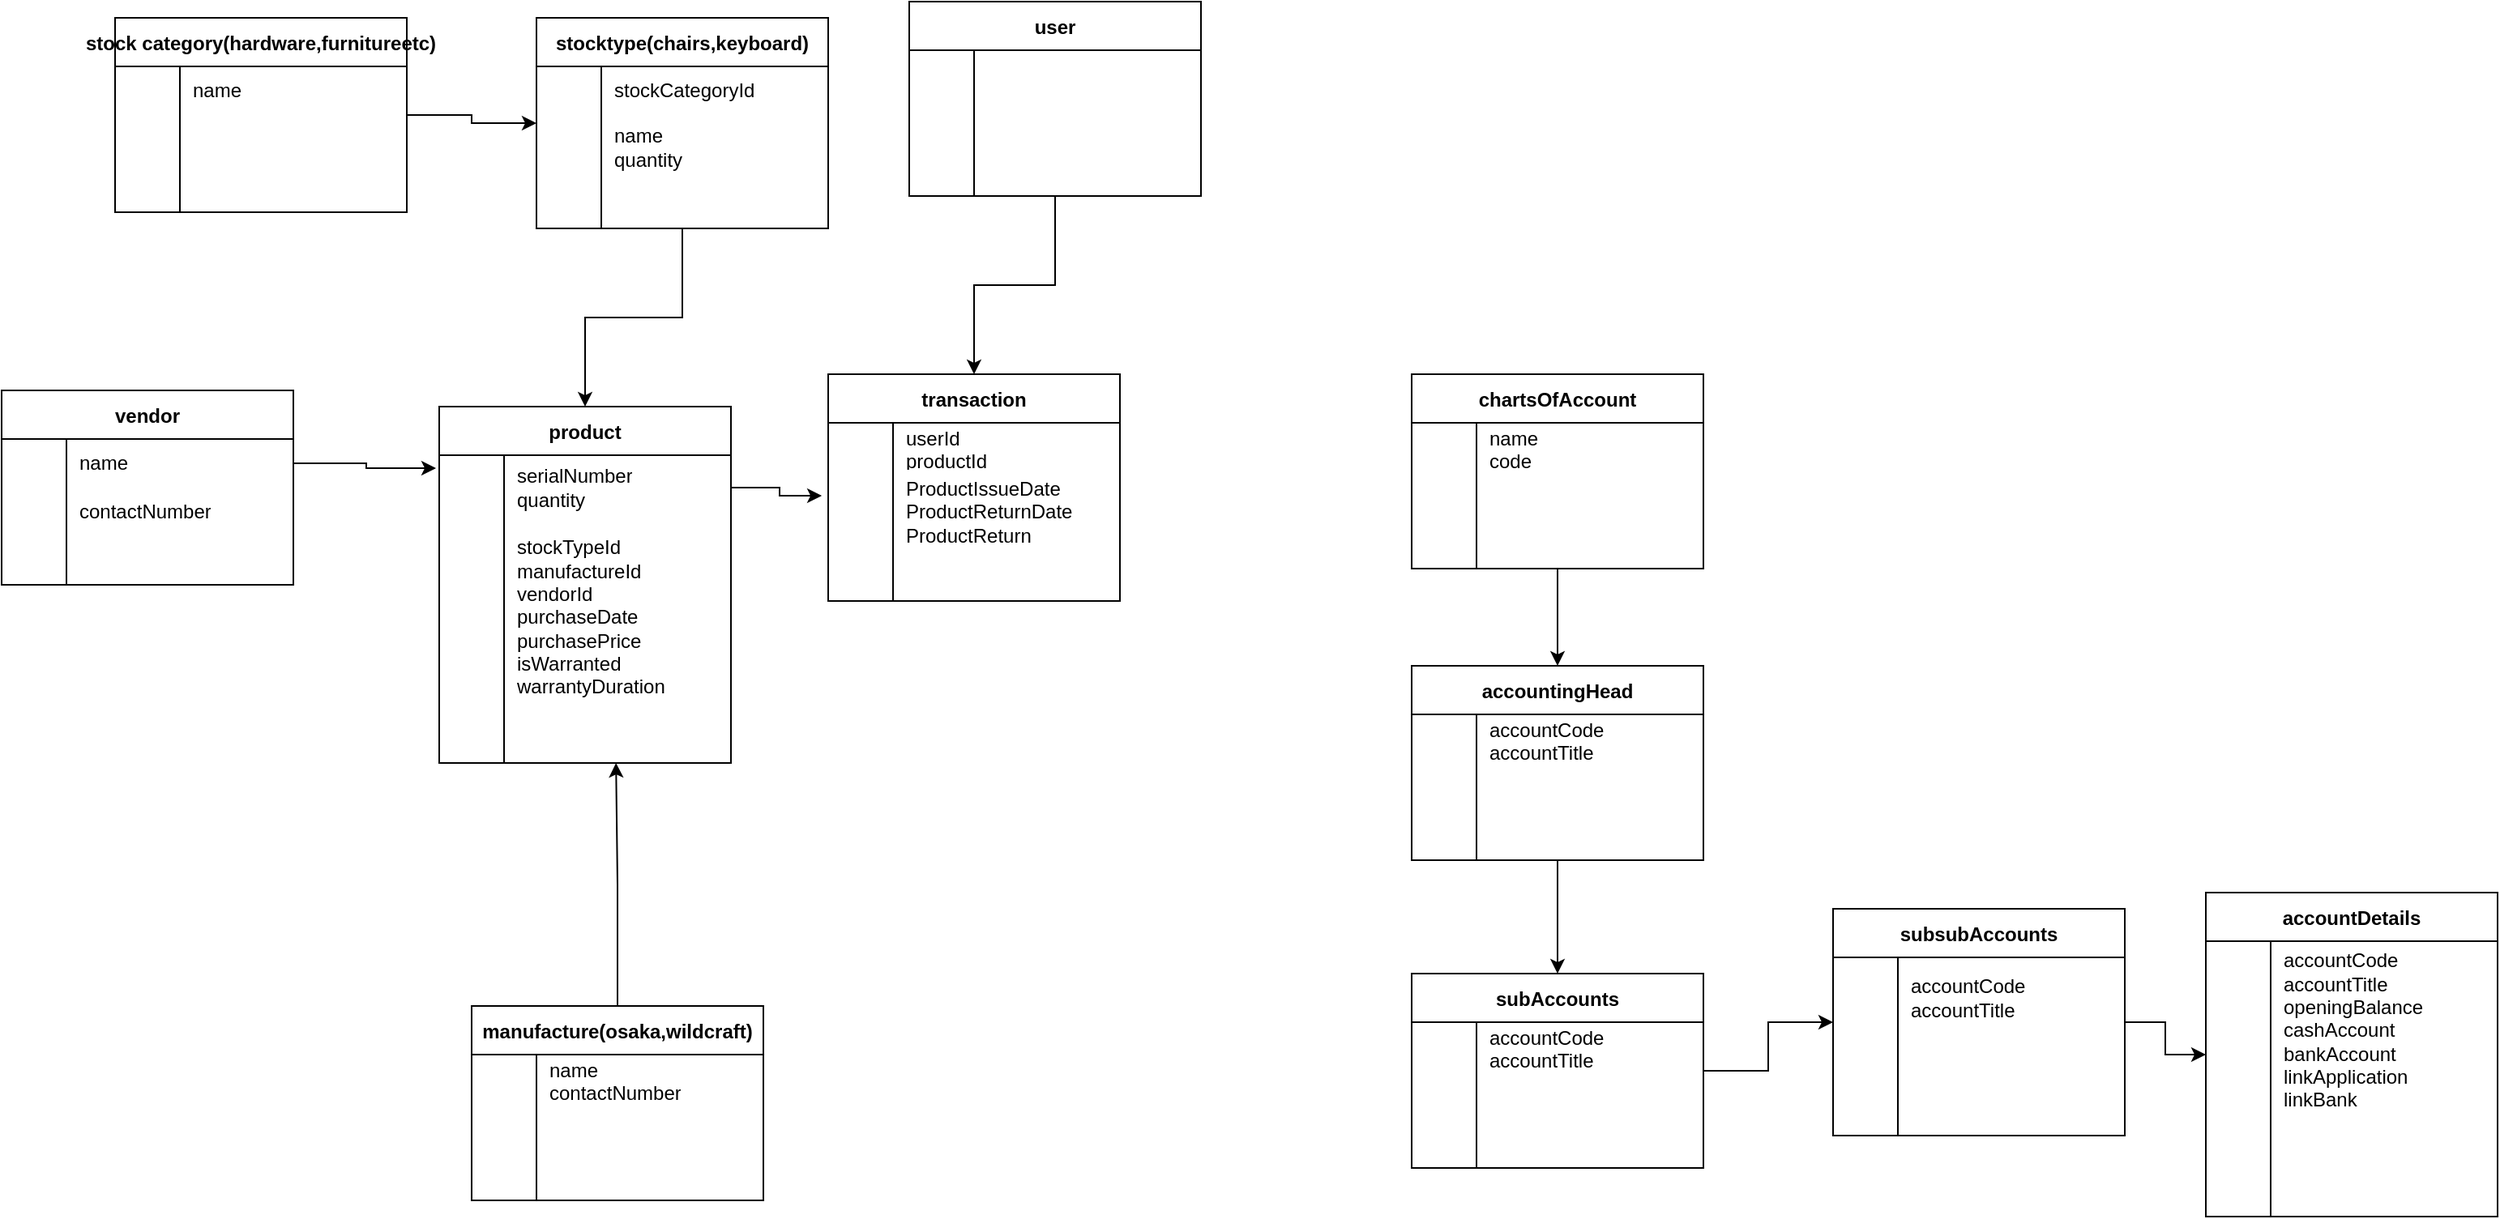 <mxfile version="20.5.1" type="github">
  <diagram id="R2lEEEUBdFMjLlhIrx00" name="Page-1">
    <mxGraphModel dx="1616" dy="1083" grid="1" gridSize="10" guides="1" tooltips="1" connect="1" arrows="1" fold="1" page="1" pageScale="1" pageWidth="850" pageHeight="1100" math="0" shadow="0" extFonts="Permanent Marker^https://fonts.googleapis.com/css?family=Permanent+Marker">
      <root>
        <mxCell id="0" />
        <mxCell id="1" parent="0" />
        <mxCell id="aRih_vK3OyAYS8As8qdR-22" value="" style="edgeStyle=orthogonalEdgeStyle;rounded=0;orthogonalLoop=1;jettySize=auto;html=1;" edge="1" parent="1" source="aRih_vK3OyAYS8As8qdR-2" target="aRih_vK3OyAYS8As8qdR-12">
          <mxGeometry relative="1" as="geometry" />
        </mxCell>
        <mxCell id="aRih_vK3OyAYS8As8qdR-2" value="stock category(hardware,furnitureetc)" style="shape=table;startSize=30;container=1;collapsible=0;childLayout=tableLayout;fixedRows=1;rowLines=0;fontStyle=1;" vertex="1" parent="1">
          <mxGeometry x="150" y="90" width="180" height="120" as="geometry" />
        </mxCell>
        <mxCell id="aRih_vK3OyAYS8As8qdR-3" value="" style="shape=tableRow;horizontal=0;startSize=0;swimlaneHead=0;swimlaneBody=0;top=0;left=0;bottom=0;right=0;collapsible=0;dropTarget=0;fillColor=none;points=[[0,0.5],[1,0.5]];portConstraint=eastwest;" vertex="1" parent="aRih_vK3OyAYS8As8qdR-2">
          <mxGeometry y="30" width="180" height="30" as="geometry" />
        </mxCell>
        <mxCell id="aRih_vK3OyAYS8As8qdR-4" value="" style="shape=partialRectangle;html=1;whiteSpace=wrap;connectable=0;fillColor=none;top=0;left=0;bottom=0;right=0;overflow=hidden;pointerEvents=1;" vertex="1" parent="aRih_vK3OyAYS8As8qdR-3">
          <mxGeometry width="40" height="30" as="geometry">
            <mxRectangle width="40" height="30" as="alternateBounds" />
          </mxGeometry>
        </mxCell>
        <mxCell id="aRih_vK3OyAYS8As8qdR-5" value="name" style="shape=partialRectangle;html=1;whiteSpace=wrap;connectable=0;fillColor=none;top=0;left=0;bottom=0;right=0;align=left;spacingLeft=6;overflow=hidden;" vertex="1" parent="aRih_vK3OyAYS8As8qdR-3">
          <mxGeometry x="40" width="140" height="30" as="geometry">
            <mxRectangle width="140" height="30" as="alternateBounds" />
          </mxGeometry>
        </mxCell>
        <mxCell id="aRih_vK3OyAYS8As8qdR-6" value="" style="shape=tableRow;horizontal=0;startSize=0;swimlaneHead=0;swimlaneBody=0;top=0;left=0;bottom=0;right=0;collapsible=0;dropTarget=0;fillColor=none;points=[[0,0.5],[1,0.5]];portConstraint=eastwest;" vertex="1" parent="aRih_vK3OyAYS8As8qdR-2">
          <mxGeometry y="60" width="180" height="30" as="geometry" />
        </mxCell>
        <mxCell id="aRih_vK3OyAYS8As8qdR-7" value="" style="shape=partialRectangle;html=1;whiteSpace=wrap;connectable=0;fillColor=none;top=0;left=0;bottom=0;right=0;overflow=hidden;" vertex="1" parent="aRih_vK3OyAYS8As8qdR-6">
          <mxGeometry width="40" height="30" as="geometry">
            <mxRectangle width="40" height="30" as="alternateBounds" />
          </mxGeometry>
        </mxCell>
        <mxCell id="aRih_vK3OyAYS8As8qdR-8" value="" style="shape=partialRectangle;html=1;whiteSpace=wrap;connectable=0;fillColor=none;top=0;left=0;bottom=0;right=0;align=left;spacingLeft=6;overflow=hidden;" vertex="1" parent="aRih_vK3OyAYS8As8qdR-6">
          <mxGeometry x="40" width="140" height="30" as="geometry">
            <mxRectangle width="140" height="30" as="alternateBounds" />
          </mxGeometry>
        </mxCell>
        <mxCell id="aRih_vK3OyAYS8As8qdR-9" value="" style="shape=tableRow;horizontal=0;startSize=0;swimlaneHead=0;swimlaneBody=0;top=0;left=0;bottom=0;right=0;collapsible=0;dropTarget=0;fillColor=none;points=[[0,0.5],[1,0.5]];portConstraint=eastwest;" vertex="1" parent="aRih_vK3OyAYS8As8qdR-2">
          <mxGeometry y="90" width="180" height="30" as="geometry" />
        </mxCell>
        <mxCell id="aRih_vK3OyAYS8As8qdR-10" value="" style="shape=partialRectangle;html=1;whiteSpace=wrap;connectable=0;fillColor=none;top=0;left=0;bottom=0;right=0;overflow=hidden;" vertex="1" parent="aRih_vK3OyAYS8As8qdR-9">
          <mxGeometry width="40" height="30" as="geometry">
            <mxRectangle width="40" height="30" as="alternateBounds" />
          </mxGeometry>
        </mxCell>
        <mxCell id="aRih_vK3OyAYS8As8qdR-11" value="" style="shape=partialRectangle;html=1;whiteSpace=wrap;connectable=0;fillColor=none;top=0;left=0;bottom=0;right=0;align=left;spacingLeft=6;overflow=hidden;" vertex="1" parent="aRih_vK3OyAYS8As8qdR-9">
          <mxGeometry x="40" width="140" height="30" as="geometry">
            <mxRectangle width="140" height="30" as="alternateBounds" />
          </mxGeometry>
        </mxCell>
        <mxCell id="aRih_vK3OyAYS8As8qdR-34" value="" style="edgeStyle=orthogonalEdgeStyle;rounded=0;orthogonalLoop=1;jettySize=auto;html=1;" edge="1" parent="1" source="aRih_vK3OyAYS8As8qdR-12" target="aRih_vK3OyAYS8As8qdR-24">
          <mxGeometry relative="1" as="geometry" />
        </mxCell>
        <mxCell id="aRih_vK3OyAYS8As8qdR-12" value="stocktype(chairs,keyboard)" style="shape=table;startSize=30;container=1;collapsible=0;childLayout=tableLayout;fixedRows=1;rowLines=0;fontStyle=1;" vertex="1" parent="1">
          <mxGeometry x="410" y="90" width="180" height="130" as="geometry" />
        </mxCell>
        <mxCell id="aRih_vK3OyAYS8As8qdR-13" value="" style="shape=tableRow;horizontal=0;startSize=0;swimlaneHead=0;swimlaneBody=0;top=0;left=0;bottom=0;right=0;collapsible=0;dropTarget=0;fillColor=none;points=[[0,0.5],[1,0.5]];portConstraint=eastwest;" vertex="1" parent="aRih_vK3OyAYS8As8qdR-12">
          <mxGeometry y="30" width="180" height="30" as="geometry" />
        </mxCell>
        <mxCell id="aRih_vK3OyAYS8As8qdR-14" value="" style="shape=partialRectangle;html=1;whiteSpace=wrap;connectable=0;fillColor=none;top=0;left=0;bottom=0;right=0;overflow=hidden;pointerEvents=1;" vertex="1" parent="aRih_vK3OyAYS8As8qdR-13">
          <mxGeometry width="40" height="30" as="geometry">
            <mxRectangle width="40" height="30" as="alternateBounds" />
          </mxGeometry>
        </mxCell>
        <mxCell id="aRih_vK3OyAYS8As8qdR-15" value="stockCategoryId" style="shape=partialRectangle;html=1;whiteSpace=wrap;connectable=0;fillColor=none;top=0;left=0;bottom=0;right=0;align=left;spacingLeft=6;overflow=hidden;" vertex="1" parent="aRih_vK3OyAYS8As8qdR-13">
          <mxGeometry x="40" width="140" height="30" as="geometry">
            <mxRectangle width="140" height="30" as="alternateBounds" />
          </mxGeometry>
        </mxCell>
        <mxCell id="aRih_vK3OyAYS8As8qdR-16" value="" style="shape=tableRow;horizontal=0;startSize=0;swimlaneHead=0;swimlaneBody=0;top=0;left=0;bottom=0;right=0;collapsible=0;dropTarget=0;fillColor=none;points=[[0,0.5],[1,0.5]];portConstraint=eastwest;" vertex="1" parent="aRih_vK3OyAYS8As8qdR-12">
          <mxGeometry y="60" width="180" height="40" as="geometry" />
        </mxCell>
        <mxCell id="aRih_vK3OyAYS8As8qdR-17" value="" style="shape=partialRectangle;html=1;whiteSpace=wrap;connectable=0;fillColor=none;top=0;left=0;bottom=0;right=0;overflow=hidden;" vertex="1" parent="aRih_vK3OyAYS8As8qdR-16">
          <mxGeometry width="40" height="40" as="geometry">
            <mxRectangle width="40" height="40" as="alternateBounds" />
          </mxGeometry>
        </mxCell>
        <mxCell id="aRih_vK3OyAYS8As8qdR-18" value="name&lt;br&gt;quantity" style="shape=partialRectangle;html=1;whiteSpace=wrap;connectable=0;fillColor=none;top=0;left=0;bottom=0;right=0;align=left;spacingLeft=6;overflow=hidden;" vertex="1" parent="aRih_vK3OyAYS8As8qdR-16">
          <mxGeometry x="40" width="140" height="40" as="geometry">
            <mxRectangle width="140" height="40" as="alternateBounds" />
          </mxGeometry>
        </mxCell>
        <mxCell id="aRih_vK3OyAYS8As8qdR-19" value="" style="shape=tableRow;horizontal=0;startSize=0;swimlaneHead=0;swimlaneBody=0;top=0;left=0;bottom=0;right=0;collapsible=0;dropTarget=0;fillColor=none;points=[[0,0.5],[1,0.5]];portConstraint=eastwest;" vertex="1" parent="aRih_vK3OyAYS8As8qdR-12">
          <mxGeometry y="100" width="180" height="30" as="geometry" />
        </mxCell>
        <mxCell id="aRih_vK3OyAYS8As8qdR-20" value="" style="shape=partialRectangle;html=1;whiteSpace=wrap;connectable=0;fillColor=none;top=0;left=0;bottom=0;right=0;overflow=hidden;" vertex="1" parent="aRih_vK3OyAYS8As8qdR-19">
          <mxGeometry width="40" height="30" as="geometry">
            <mxRectangle width="40" height="30" as="alternateBounds" />
          </mxGeometry>
        </mxCell>
        <mxCell id="aRih_vK3OyAYS8As8qdR-21" value="" style="shape=partialRectangle;html=1;whiteSpace=wrap;connectable=0;fillColor=none;top=0;left=0;bottom=0;right=0;align=left;spacingLeft=6;overflow=hidden;" vertex="1" parent="aRih_vK3OyAYS8As8qdR-19">
          <mxGeometry x="40" width="140" height="30" as="geometry">
            <mxRectangle width="140" height="30" as="alternateBounds" />
          </mxGeometry>
        </mxCell>
        <mxCell id="aRih_vK3OyAYS8As8qdR-24" value="product" style="shape=table;startSize=30;container=1;collapsible=0;childLayout=tableLayout;fixedRows=1;rowLines=0;fontStyle=1;" vertex="1" parent="1">
          <mxGeometry x="350" y="330" width="180" height="220" as="geometry" />
        </mxCell>
        <mxCell id="aRih_vK3OyAYS8As8qdR-25" value="" style="shape=tableRow;horizontal=0;startSize=0;swimlaneHead=0;swimlaneBody=0;top=0;left=0;bottom=0;right=0;collapsible=0;dropTarget=0;fillColor=none;points=[[0,0.5],[1,0.5]];portConstraint=eastwest;" vertex="1" parent="aRih_vK3OyAYS8As8qdR-24">
          <mxGeometry y="30" width="180" height="40" as="geometry" />
        </mxCell>
        <mxCell id="aRih_vK3OyAYS8As8qdR-26" value="" style="shape=partialRectangle;html=1;whiteSpace=wrap;connectable=0;fillColor=none;top=0;left=0;bottom=0;right=0;overflow=hidden;pointerEvents=1;" vertex="1" parent="aRih_vK3OyAYS8As8qdR-25">
          <mxGeometry width="40" height="40" as="geometry">
            <mxRectangle width="40" height="40" as="alternateBounds" />
          </mxGeometry>
        </mxCell>
        <mxCell id="aRih_vK3OyAYS8As8qdR-27" value="serialNumber&lt;br&gt;quantity" style="shape=partialRectangle;html=1;whiteSpace=wrap;connectable=0;fillColor=none;top=0;left=0;bottom=0;right=0;align=left;spacingLeft=6;overflow=hidden;" vertex="1" parent="aRih_vK3OyAYS8As8qdR-25">
          <mxGeometry x="40" width="140" height="40" as="geometry">
            <mxRectangle width="140" height="40" as="alternateBounds" />
          </mxGeometry>
        </mxCell>
        <mxCell id="aRih_vK3OyAYS8As8qdR-28" value="" style="shape=tableRow;horizontal=0;startSize=0;swimlaneHead=0;swimlaneBody=0;top=0;left=0;bottom=0;right=0;collapsible=0;dropTarget=0;fillColor=none;points=[[0,0.5],[1,0.5]];portConstraint=eastwest;" vertex="1" parent="aRih_vK3OyAYS8As8qdR-24">
          <mxGeometry y="70" width="180" height="120" as="geometry" />
        </mxCell>
        <mxCell id="aRih_vK3OyAYS8As8qdR-29" value="" style="shape=partialRectangle;html=1;whiteSpace=wrap;connectable=0;fillColor=none;top=0;left=0;bottom=0;right=0;overflow=hidden;" vertex="1" parent="aRih_vK3OyAYS8As8qdR-28">
          <mxGeometry width="40" height="120" as="geometry">
            <mxRectangle width="40" height="120" as="alternateBounds" />
          </mxGeometry>
        </mxCell>
        <mxCell id="aRih_vK3OyAYS8As8qdR-30" value="stockTypeId&lt;br&gt;manufactureId&lt;br&gt;vendorId&lt;br&gt;purchaseDate&lt;br&gt;purchasePrice&lt;br&gt;isWarranted&lt;br&gt;warrantyDuration" style="shape=partialRectangle;html=1;whiteSpace=wrap;connectable=0;fillColor=none;top=0;left=0;bottom=0;right=0;align=left;spacingLeft=6;overflow=hidden;" vertex="1" parent="aRih_vK3OyAYS8As8qdR-28">
          <mxGeometry x="40" width="140" height="120" as="geometry">
            <mxRectangle width="140" height="120" as="alternateBounds" />
          </mxGeometry>
        </mxCell>
        <mxCell id="aRih_vK3OyAYS8As8qdR-31" value="" style="shape=tableRow;horizontal=0;startSize=0;swimlaneHead=0;swimlaneBody=0;top=0;left=0;bottom=0;right=0;collapsible=0;dropTarget=0;fillColor=none;points=[[0,0.5],[1,0.5]];portConstraint=eastwest;" vertex="1" parent="aRih_vK3OyAYS8As8qdR-24">
          <mxGeometry y="190" width="180" height="30" as="geometry" />
        </mxCell>
        <mxCell id="aRih_vK3OyAYS8As8qdR-32" value="" style="shape=partialRectangle;html=1;whiteSpace=wrap;connectable=0;fillColor=none;top=0;left=0;bottom=0;right=0;overflow=hidden;" vertex="1" parent="aRih_vK3OyAYS8As8qdR-31">
          <mxGeometry width="40" height="30" as="geometry">
            <mxRectangle width="40" height="30" as="alternateBounds" />
          </mxGeometry>
        </mxCell>
        <mxCell id="aRih_vK3OyAYS8As8qdR-33" value="" style="shape=partialRectangle;html=1;whiteSpace=wrap;connectable=0;fillColor=none;top=0;left=0;bottom=0;right=0;align=left;spacingLeft=6;overflow=hidden;" vertex="1" parent="aRih_vK3OyAYS8As8qdR-31">
          <mxGeometry x="40" width="140" height="30" as="geometry">
            <mxRectangle width="140" height="30" as="alternateBounds" />
          </mxGeometry>
        </mxCell>
        <mxCell id="aRih_vK3OyAYS8As8qdR-35" value="vendor" style="shape=table;startSize=30;container=1;collapsible=0;childLayout=tableLayout;fixedRows=1;rowLines=0;fontStyle=1;" vertex="1" parent="1">
          <mxGeometry x="80" y="320" width="180" height="120" as="geometry" />
        </mxCell>
        <mxCell id="aRih_vK3OyAYS8As8qdR-36" value="" style="shape=tableRow;horizontal=0;startSize=0;swimlaneHead=0;swimlaneBody=0;top=0;left=0;bottom=0;right=0;collapsible=0;dropTarget=0;fillColor=none;points=[[0,0.5],[1,0.5]];portConstraint=eastwest;" vertex="1" parent="aRih_vK3OyAYS8As8qdR-35">
          <mxGeometry y="30" width="180" height="30" as="geometry" />
        </mxCell>
        <mxCell id="aRih_vK3OyAYS8As8qdR-37" value="" style="shape=partialRectangle;html=1;whiteSpace=wrap;connectable=0;fillColor=none;top=0;left=0;bottom=0;right=0;overflow=hidden;pointerEvents=1;" vertex="1" parent="aRih_vK3OyAYS8As8qdR-36">
          <mxGeometry width="40" height="30" as="geometry">
            <mxRectangle width="40" height="30" as="alternateBounds" />
          </mxGeometry>
        </mxCell>
        <mxCell id="aRih_vK3OyAYS8As8qdR-38" value="name" style="shape=partialRectangle;html=1;whiteSpace=wrap;connectable=0;fillColor=none;top=0;left=0;bottom=0;right=0;align=left;spacingLeft=6;overflow=hidden;" vertex="1" parent="aRih_vK3OyAYS8As8qdR-36">
          <mxGeometry x="40" width="140" height="30" as="geometry">
            <mxRectangle width="140" height="30" as="alternateBounds" />
          </mxGeometry>
        </mxCell>
        <mxCell id="aRih_vK3OyAYS8As8qdR-39" value="" style="shape=tableRow;horizontal=0;startSize=0;swimlaneHead=0;swimlaneBody=0;top=0;left=0;bottom=0;right=0;collapsible=0;dropTarget=0;fillColor=none;points=[[0,0.5],[1,0.5]];portConstraint=eastwest;" vertex="1" parent="aRih_vK3OyAYS8As8qdR-35">
          <mxGeometry y="60" width="180" height="30" as="geometry" />
        </mxCell>
        <mxCell id="aRih_vK3OyAYS8As8qdR-40" value="" style="shape=partialRectangle;html=1;whiteSpace=wrap;connectable=0;fillColor=none;top=0;left=0;bottom=0;right=0;overflow=hidden;" vertex="1" parent="aRih_vK3OyAYS8As8qdR-39">
          <mxGeometry width="40" height="30" as="geometry">
            <mxRectangle width="40" height="30" as="alternateBounds" />
          </mxGeometry>
        </mxCell>
        <mxCell id="aRih_vK3OyAYS8As8qdR-41" value="contactNumber" style="shape=partialRectangle;html=1;whiteSpace=wrap;connectable=0;fillColor=none;top=0;left=0;bottom=0;right=0;align=left;spacingLeft=6;overflow=hidden;" vertex="1" parent="aRih_vK3OyAYS8As8qdR-39">
          <mxGeometry x="40" width="140" height="30" as="geometry">
            <mxRectangle width="140" height="30" as="alternateBounds" />
          </mxGeometry>
        </mxCell>
        <mxCell id="aRih_vK3OyAYS8As8qdR-42" value="" style="shape=tableRow;horizontal=0;startSize=0;swimlaneHead=0;swimlaneBody=0;top=0;left=0;bottom=0;right=0;collapsible=0;dropTarget=0;fillColor=none;points=[[0,0.5],[1,0.5]];portConstraint=eastwest;" vertex="1" parent="aRih_vK3OyAYS8As8qdR-35">
          <mxGeometry y="90" width="180" height="30" as="geometry" />
        </mxCell>
        <mxCell id="aRih_vK3OyAYS8As8qdR-43" value="" style="shape=partialRectangle;html=1;whiteSpace=wrap;connectable=0;fillColor=none;top=0;left=0;bottom=0;right=0;overflow=hidden;" vertex="1" parent="aRih_vK3OyAYS8As8qdR-42">
          <mxGeometry width="40" height="30" as="geometry">
            <mxRectangle width="40" height="30" as="alternateBounds" />
          </mxGeometry>
        </mxCell>
        <mxCell id="aRih_vK3OyAYS8As8qdR-44" value="" style="shape=partialRectangle;html=1;whiteSpace=wrap;connectable=0;fillColor=none;top=0;left=0;bottom=0;right=0;align=left;spacingLeft=6;overflow=hidden;" vertex="1" parent="aRih_vK3OyAYS8As8qdR-42">
          <mxGeometry x="40" width="140" height="30" as="geometry">
            <mxRectangle width="140" height="30" as="alternateBounds" />
          </mxGeometry>
        </mxCell>
        <mxCell id="aRih_vK3OyAYS8As8qdR-111" style="edgeStyle=orthogonalEdgeStyle;rounded=0;orthogonalLoop=1;jettySize=auto;html=1;entryX=0.606;entryY=1;entryDx=0;entryDy=0;entryPerimeter=0;" edge="1" parent="1" source="aRih_vK3OyAYS8As8qdR-58" target="aRih_vK3OyAYS8As8qdR-31">
          <mxGeometry relative="1" as="geometry" />
        </mxCell>
        <mxCell id="aRih_vK3OyAYS8As8qdR-58" value="manufacture(osaka,wildcraft)" style="shape=table;startSize=30;container=1;collapsible=0;childLayout=tableLayout;fixedRows=1;rowLines=0;fontStyle=1;" vertex="1" parent="1">
          <mxGeometry x="370" y="700" width="180" height="120" as="geometry" />
        </mxCell>
        <mxCell id="aRih_vK3OyAYS8As8qdR-59" value="" style="shape=tableRow;horizontal=0;startSize=0;swimlaneHead=0;swimlaneBody=0;top=0;left=0;bottom=0;right=0;collapsible=0;dropTarget=0;fillColor=none;points=[[0,0.5],[1,0.5]];portConstraint=eastwest;" vertex="1" parent="aRih_vK3OyAYS8As8qdR-58">
          <mxGeometry y="30" width="180" height="30" as="geometry" />
        </mxCell>
        <mxCell id="aRih_vK3OyAYS8As8qdR-60" value="" style="shape=partialRectangle;html=1;whiteSpace=wrap;connectable=0;fillColor=none;top=0;left=0;bottom=0;right=0;overflow=hidden;pointerEvents=1;" vertex="1" parent="aRih_vK3OyAYS8As8qdR-59">
          <mxGeometry width="40" height="30" as="geometry">
            <mxRectangle width="40" height="30" as="alternateBounds" />
          </mxGeometry>
        </mxCell>
        <mxCell id="aRih_vK3OyAYS8As8qdR-61" value="name&lt;br&gt;contactNumber" style="shape=partialRectangle;html=1;whiteSpace=wrap;connectable=0;fillColor=none;top=0;left=0;bottom=0;right=0;align=left;spacingLeft=6;overflow=hidden;" vertex="1" parent="aRih_vK3OyAYS8As8qdR-59">
          <mxGeometry x="40" width="140" height="30" as="geometry">
            <mxRectangle width="140" height="30" as="alternateBounds" />
          </mxGeometry>
        </mxCell>
        <mxCell id="aRih_vK3OyAYS8As8qdR-62" value="" style="shape=tableRow;horizontal=0;startSize=0;swimlaneHead=0;swimlaneBody=0;top=0;left=0;bottom=0;right=0;collapsible=0;dropTarget=0;fillColor=none;points=[[0,0.5],[1,0.5]];portConstraint=eastwest;" vertex="1" parent="aRih_vK3OyAYS8As8qdR-58">
          <mxGeometry y="60" width="180" height="30" as="geometry" />
        </mxCell>
        <mxCell id="aRih_vK3OyAYS8As8qdR-63" value="" style="shape=partialRectangle;html=1;whiteSpace=wrap;connectable=0;fillColor=none;top=0;left=0;bottom=0;right=0;overflow=hidden;" vertex="1" parent="aRih_vK3OyAYS8As8qdR-62">
          <mxGeometry width="40" height="30" as="geometry">
            <mxRectangle width="40" height="30" as="alternateBounds" />
          </mxGeometry>
        </mxCell>
        <mxCell id="aRih_vK3OyAYS8As8qdR-64" value="" style="shape=partialRectangle;html=1;whiteSpace=wrap;connectable=0;fillColor=none;top=0;left=0;bottom=0;right=0;align=left;spacingLeft=6;overflow=hidden;" vertex="1" parent="aRih_vK3OyAYS8As8qdR-62">
          <mxGeometry x="40" width="140" height="30" as="geometry">
            <mxRectangle width="140" height="30" as="alternateBounds" />
          </mxGeometry>
        </mxCell>
        <mxCell id="aRih_vK3OyAYS8As8qdR-65" value="" style="shape=tableRow;horizontal=0;startSize=0;swimlaneHead=0;swimlaneBody=0;top=0;left=0;bottom=0;right=0;collapsible=0;dropTarget=0;fillColor=none;points=[[0,0.5],[1,0.5]];portConstraint=eastwest;" vertex="1" parent="aRih_vK3OyAYS8As8qdR-58">
          <mxGeometry y="90" width="180" height="30" as="geometry" />
        </mxCell>
        <mxCell id="aRih_vK3OyAYS8As8qdR-66" value="" style="shape=partialRectangle;html=1;whiteSpace=wrap;connectable=0;fillColor=none;top=0;left=0;bottom=0;right=0;overflow=hidden;" vertex="1" parent="aRih_vK3OyAYS8As8qdR-65">
          <mxGeometry width="40" height="30" as="geometry">
            <mxRectangle width="40" height="30" as="alternateBounds" />
          </mxGeometry>
        </mxCell>
        <mxCell id="aRih_vK3OyAYS8As8qdR-67" value="" style="shape=partialRectangle;html=1;whiteSpace=wrap;connectable=0;fillColor=none;top=0;left=0;bottom=0;right=0;align=left;spacingLeft=6;overflow=hidden;" vertex="1" parent="aRih_vK3OyAYS8As8qdR-65">
          <mxGeometry x="40" width="140" height="30" as="geometry">
            <mxRectangle width="140" height="30" as="alternateBounds" />
          </mxGeometry>
        </mxCell>
        <mxCell id="aRih_vK3OyAYS8As8qdR-80" value="transaction" style="shape=table;startSize=30;container=1;collapsible=0;childLayout=tableLayout;fixedRows=1;rowLines=0;fontStyle=1;" vertex="1" parent="1">
          <mxGeometry x="590" y="310" width="180" height="140" as="geometry" />
        </mxCell>
        <mxCell id="aRih_vK3OyAYS8As8qdR-81" value="" style="shape=tableRow;horizontal=0;startSize=0;swimlaneHead=0;swimlaneBody=0;top=0;left=0;bottom=0;right=0;collapsible=0;dropTarget=0;fillColor=none;points=[[0,0.5],[1,0.5]];portConstraint=eastwest;" vertex="1" parent="aRih_vK3OyAYS8As8qdR-80">
          <mxGeometry y="30" width="180" height="30" as="geometry" />
        </mxCell>
        <mxCell id="aRih_vK3OyAYS8As8qdR-82" value="" style="shape=partialRectangle;html=1;whiteSpace=wrap;connectable=0;fillColor=none;top=0;left=0;bottom=0;right=0;overflow=hidden;pointerEvents=1;" vertex="1" parent="aRih_vK3OyAYS8As8qdR-81">
          <mxGeometry width="40" height="30" as="geometry">
            <mxRectangle width="40" height="30" as="alternateBounds" />
          </mxGeometry>
        </mxCell>
        <mxCell id="aRih_vK3OyAYS8As8qdR-83" value="userId&lt;br&gt;productId" style="shape=partialRectangle;html=1;whiteSpace=wrap;connectable=0;fillColor=none;top=0;left=0;bottom=0;right=0;align=left;spacingLeft=6;overflow=hidden;" vertex="1" parent="aRih_vK3OyAYS8As8qdR-81">
          <mxGeometry x="40" width="140" height="30" as="geometry">
            <mxRectangle width="140" height="30" as="alternateBounds" />
          </mxGeometry>
        </mxCell>
        <mxCell id="aRih_vK3OyAYS8As8qdR-84" value="" style="shape=tableRow;horizontal=0;startSize=0;swimlaneHead=0;swimlaneBody=0;top=0;left=0;bottom=0;right=0;collapsible=0;dropTarget=0;fillColor=none;points=[[0,0.5],[1,0.5]];portConstraint=eastwest;" vertex="1" parent="aRih_vK3OyAYS8As8qdR-80">
          <mxGeometry y="60" width="180" height="50" as="geometry" />
        </mxCell>
        <mxCell id="aRih_vK3OyAYS8As8qdR-85" value="" style="shape=partialRectangle;html=1;whiteSpace=wrap;connectable=0;fillColor=none;top=0;left=0;bottom=0;right=0;overflow=hidden;" vertex="1" parent="aRih_vK3OyAYS8As8qdR-84">
          <mxGeometry width="40" height="50" as="geometry">
            <mxRectangle width="40" height="50" as="alternateBounds" />
          </mxGeometry>
        </mxCell>
        <mxCell id="aRih_vK3OyAYS8As8qdR-86" value="ProductIssueDate&lt;br&gt;ProductReturnDate&lt;br&gt;ProductReturn" style="shape=partialRectangle;html=1;whiteSpace=wrap;connectable=0;fillColor=none;top=0;left=0;bottom=0;right=0;align=left;spacingLeft=6;overflow=hidden;" vertex="1" parent="aRih_vK3OyAYS8As8qdR-84">
          <mxGeometry x="40" width="140" height="50" as="geometry">
            <mxRectangle width="140" height="50" as="alternateBounds" />
          </mxGeometry>
        </mxCell>
        <mxCell id="aRih_vK3OyAYS8As8qdR-87" value="" style="shape=tableRow;horizontal=0;startSize=0;swimlaneHead=0;swimlaneBody=0;top=0;left=0;bottom=0;right=0;collapsible=0;dropTarget=0;fillColor=none;points=[[0,0.5],[1,0.5]];portConstraint=eastwest;" vertex="1" parent="aRih_vK3OyAYS8As8qdR-80">
          <mxGeometry y="110" width="180" height="30" as="geometry" />
        </mxCell>
        <mxCell id="aRih_vK3OyAYS8As8qdR-88" value="" style="shape=partialRectangle;html=1;whiteSpace=wrap;connectable=0;fillColor=none;top=0;left=0;bottom=0;right=0;overflow=hidden;" vertex="1" parent="aRih_vK3OyAYS8As8qdR-87">
          <mxGeometry width="40" height="30" as="geometry">
            <mxRectangle width="40" height="30" as="alternateBounds" />
          </mxGeometry>
        </mxCell>
        <mxCell id="aRih_vK3OyAYS8As8qdR-89" value="" style="shape=partialRectangle;html=1;whiteSpace=wrap;connectable=0;fillColor=none;top=0;left=0;bottom=0;right=0;align=left;spacingLeft=6;overflow=hidden;" vertex="1" parent="aRih_vK3OyAYS8As8qdR-87">
          <mxGeometry x="40" width="140" height="30" as="geometry">
            <mxRectangle width="140" height="30" as="alternateBounds" />
          </mxGeometry>
        </mxCell>
        <mxCell id="aRih_vK3OyAYS8As8qdR-92" style="edgeStyle=orthogonalEdgeStyle;rounded=0;orthogonalLoop=1;jettySize=auto;html=1;entryX=-0.011;entryY=0.2;entryDx=0;entryDy=0;entryPerimeter=0;" edge="1" parent="1" source="aRih_vK3OyAYS8As8qdR-36" target="aRih_vK3OyAYS8As8qdR-25">
          <mxGeometry relative="1" as="geometry" />
        </mxCell>
        <mxCell id="aRih_vK3OyAYS8As8qdR-98" style="edgeStyle=orthogonalEdgeStyle;rounded=0;orthogonalLoop=1;jettySize=auto;html=1;entryX=-0.022;entryY=0.3;entryDx=0;entryDy=0;entryPerimeter=0;" edge="1" parent="1" source="aRih_vK3OyAYS8As8qdR-25" target="aRih_vK3OyAYS8As8qdR-84">
          <mxGeometry relative="1" as="geometry" />
        </mxCell>
        <mxCell id="aRih_vK3OyAYS8As8qdR-110" style="edgeStyle=orthogonalEdgeStyle;rounded=0;orthogonalLoop=1;jettySize=auto;html=1;entryX=0.5;entryY=0;entryDx=0;entryDy=0;" edge="1" parent="1" source="aRih_vK3OyAYS8As8qdR-99" target="aRih_vK3OyAYS8As8qdR-80">
          <mxGeometry relative="1" as="geometry" />
        </mxCell>
        <mxCell id="aRih_vK3OyAYS8As8qdR-99" value="user" style="shape=table;startSize=30;container=1;collapsible=0;childLayout=tableLayout;fixedRows=1;rowLines=0;fontStyle=1;" vertex="1" parent="1">
          <mxGeometry x="640" y="80" width="180" height="120" as="geometry" />
        </mxCell>
        <mxCell id="aRih_vK3OyAYS8As8qdR-100" value="" style="shape=tableRow;horizontal=0;startSize=0;swimlaneHead=0;swimlaneBody=0;top=0;left=0;bottom=0;right=0;collapsible=0;dropTarget=0;fillColor=none;points=[[0,0.5],[1,0.5]];portConstraint=eastwest;" vertex="1" parent="aRih_vK3OyAYS8As8qdR-99">
          <mxGeometry y="30" width="180" height="30" as="geometry" />
        </mxCell>
        <mxCell id="aRih_vK3OyAYS8As8qdR-101" value="" style="shape=partialRectangle;html=1;whiteSpace=wrap;connectable=0;fillColor=none;top=0;left=0;bottom=0;right=0;overflow=hidden;pointerEvents=1;" vertex="1" parent="aRih_vK3OyAYS8As8qdR-100">
          <mxGeometry width="40" height="30" as="geometry">
            <mxRectangle width="40" height="30" as="alternateBounds" />
          </mxGeometry>
        </mxCell>
        <mxCell id="aRih_vK3OyAYS8As8qdR-102" value="" style="shape=partialRectangle;html=1;whiteSpace=wrap;connectable=0;fillColor=none;top=0;left=0;bottom=0;right=0;align=left;spacingLeft=6;overflow=hidden;" vertex="1" parent="aRih_vK3OyAYS8As8qdR-100">
          <mxGeometry x="40" width="140" height="30" as="geometry">
            <mxRectangle width="140" height="30" as="alternateBounds" />
          </mxGeometry>
        </mxCell>
        <mxCell id="aRih_vK3OyAYS8As8qdR-103" value="" style="shape=tableRow;horizontal=0;startSize=0;swimlaneHead=0;swimlaneBody=0;top=0;left=0;bottom=0;right=0;collapsible=0;dropTarget=0;fillColor=none;points=[[0,0.5],[1,0.5]];portConstraint=eastwest;" vertex="1" parent="aRih_vK3OyAYS8As8qdR-99">
          <mxGeometry y="60" width="180" height="30" as="geometry" />
        </mxCell>
        <mxCell id="aRih_vK3OyAYS8As8qdR-104" value="" style="shape=partialRectangle;html=1;whiteSpace=wrap;connectable=0;fillColor=none;top=0;left=0;bottom=0;right=0;overflow=hidden;" vertex="1" parent="aRih_vK3OyAYS8As8qdR-103">
          <mxGeometry width="40" height="30" as="geometry">
            <mxRectangle width="40" height="30" as="alternateBounds" />
          </mxGeometry>
        </mxCell>
        <mxCell id="aRih_vK3OyAYS8As8qdR-105" value="" style="shape=partialRectangle;html=1;whiteSpace=wrap;connectable=0;fillColor=none;top=0;left=0;bottom=0;right=0;align=left;spacingLeft=6;overflow=hidden;" vertex="1" parent="aRih_vK3OyAYS8As8qdR-103">
          <mxGeometry x="40" width="140" height="30" as="geometry">
            <mxRectangle width="140" height="30" as="alternateBounds" />
          </mxGeometry>
        </mxCell>
        <mxCell id="aRih_vK3OyAYS8As8qdR-106" value="" style="shape=tableRow;horizontal=0;startSize=0;swimlaneHead=0;swimlaneBody=0;top=0;left=0;bottom=0;right=0;collapsible=0;dropTarget=0;fillColor=none;points=[[0,0.5],[1,0.5]];portConstraint=eastwest;" vertex="1" parent="aRih_vK3OyAYS8As8qdR-99">
          <mxGeometry y="90" width="180" height="30" as="geometry" />
        </mxCell>
        <mxCell id="aRih_vK3OyAYS8As8qdR-107" value="" style="shape=partialRectangle;html=1;whiteSpace=wrap;connectable=0;fillColor=none;top=0;left=0;bottom=0;right=0;overflow=hidden;" vertex="1" parent="aRih_vK3OyAYS8As8qdR-106">
          <mxGeometry width="40" height="30" as="geometry">
            <mxRectangle width="40" height="30" as="alternateBounds" />
          </mxGeometry>
        </mxCell>
        <mxCell id="aRih_vK3OyAYS8As8qdR-108" value="" style="shape=partialRectangle;html=1;whiteSpace=wrap;connectable=0;fillColor=none;top=0;left=0;bottom=0;right=0;align=left;spacingLeft=6;overflow=hidden;" vertex="1" parent="aRih_vK3OyAYS8As8qdR-106">
          <mxGeometry x="40" width="140" height="30" as="geometry">
            <mxRectangle width="140" height="30" as="alternateBounds" />
          </mxGeometry>
        </mxCell>
        <mxCell id="aRih_vK3OyAYS8As8qdR-145" value="" style="edgeStyle=orthogonalEdgeStyle;rounded=0;orthogonalLoop=1;jettySize=auto;html=1;" edge="1" parent="1" source="aRih_vK3OyAYS8As8qdR-124" target="aRih_vK3OyAYS8As8qdR-135">
          <mxGeometry relative="1" as="geometry" />
        </mxCell>
        <mxCell id="aRih_vK3OyAYS8As8qdR-124" value="chartsOfAccount" style="shape=table;startSize=30;container=1;collapsible=0;childLayout=tableLayout;fixedRows=1;rowLines=0;fontStyle=1;" vertex="1" parent="1">
          <mxGeometry x="950" y="310" width="180" height="120" as="geometry" />
        </mxCell>
        <mxCell id="aRih_vK3OyAYS8As8qdR-125" value="" style="shape=tableRow;horizontal=0;startSize=0;swimlaneHead=0;swimlaneBody=0;top=0;left=0;bottom=0;right=0;collapsible=0;dropTarget=0;fillColor=none;points=[[0,0.5],[1,0.5]];portConstraint=eastwest;" vertex="1" parent="aRih_vK3OyAYS8As8qdR-124">
          <mxGeometry y="30" width="180" height="30" as="geometry" />
        </mxCell>
        <mxCell id="aRih_vK3OyAYS8As8qdR-126" value="" style="shape=partialRectangle;html=1;whiteSpace=wrap;connectable=0;fillColor=none;top=0;left=0;bottom=0;right=0;overflow=hidden;pointerEvents=1;" vertex="1" parent="aRih_vK3OyAYS8As8qdR-125">
          <mxGeometry width="40" height="30" as="geometry">
            <mxRectangle width="40" height="30" as="alternateBounds" />
          </mxGeometry>
        </mxCell>
        <mxCell id="aRih_vK3OyAYS8As8qdR-127" value="name&lt;br&gt;code" style="shape=partialRectangle;html=1;whiteSpace=wrap;connectable=0;fillColor=none;top=0;left=0;bottom=0;right=0;align=left;spacingLeft=6;overflow=hidden;" vertex="1" parent="aRih_vK3OyAYS8As8qdR-125">
          <mxGeometry x="40" width="140" height="30" as="geometry">
            <mxRectangle width="140" height="30" as="alternateBounds" />
          </mxGeometry>
        </mxCell>
        <mxCell id="aRih_vK3OyAYS8As8qdR-128" value="" style="shape=tableRow;horizontal=0;startSize=0;swimlaneHead=0;swimlaneBody=0;top=0;left=0;bottom=0;right=0;collapsible=0;dropTarget=0;fillColor=none;points=[[0,0.5],[1,0.5]];portConstraint=eastwest;" vertex="1" parent="aRih_vK3OyAYS8As8qdR-124">
          <mxGeometry y="60" width="180" height="30" as="geometry" />
        </mxCell>
        <mxCell id="aRih_vK3OyAYS8As8qdR-129" value="" style="shape=partialRectangle;html=1;whiteSpace=wrap;connectable=0;fillColor=none;top=0;left=0;bottom=0;right=0;overflow=hidden;" vertex="1" parent="aRih_vK3OyAYS8As8qdR-128">
          <mxGeometry width="40" height="30" as="geometry">
            <mxRectangle width="40" height="30" as="alternateBounds" />
          </mxGeometry>
        </mxCell>
        <mxCell id="aRih_vK3OyAYS8As8qdR-130" value="" style="shape=partialRectangle;html=1;whiteSpace=wrap;connectable=0;fillColor=none;top=0;left=0;bottom=0;right=0;align=left;spacingLeft=6;overflow=hidden;" vertex="1" parent="aRih_vK3OyAYS8As8qdR-128">
          <mxGeometry x="40" width="140" height="30" as="geometry">
            <mxRectangle width="140" height="30" as="alternateBounds" />
          </mxGeometry>
        </mxCell>
        <mxCell id="aRih_vK3OyAYS8As8qdR-131" value="" style="shape=tableRow;horizontal=0;startSize=0;swimlaneHead=0;swimlaneBody=0;top=0;left=0;bottom=0;right=0;collapsible=0;dropTarget=0;fillColor=none;points=[[0,0.5],[1,0.5]];portConstraint=eastwest;" vertex="1" parent="aRih_vK3OyAYS8As8qdR-124">
          <mxGeometry y="90" width="180" height="30" as="geometry" />
        </mxCell>
        <mxCell id="aRih_vK3OyAYS8As8qdR-132" value="" style="shape=partialRectangle;html=1;whiteSpace=wrap;connectable=0;fillColor=none;top=0;left=0;bottom=0;right=0;overflow=hidden;" vertex="1" parent="aRih_vK3OyAYS8As8qdR-131">
          <mxGeometry width="40" height="30" as="geometry">
            <mxRectangle width="40" height="30" as="alternateBounds" />
          </mxGeometry>
        </mxCell>
        <mxCell id="aRih_vK3OyAYS8As8qdR-133" value="" style="shape=partialRectangle;html=1;whiteSpace=wrap;connectable=0;fillColor=none;top=0;left=0;bottom=0;right=0;align=left;spacingLeft=6;overflow=hidden;" vertex="1" parent="aRih_vK3OyAYS8As8qdR-131">
          <mxGeometry x="40" width="140" height="30" as="geometry">
            <mxRectangle width="140" height="30" as="alternateBounds" />
          </mxGeometry>
        </mxCell>
        <mxCell id="aRih_vK3OyAYS8As8qdR-156" value="" style="edgeStyle=orthogonalEdgeStyle;rounded=0;orthogonalLoop=1;jettySize=auto;html=1;" edge="1" parent="1" source="aRih_vK3OyAYS8As8qdR-135" target="aRih_vK3OyAYS8As8qdR-146">
          <mxGeometry relative="1" as="geometry" />
        </mxCell>
        <mxCell id="aRih_vK3OyAYS8As8qdR-135" value="accountingHead" style="shape=table;startSize=30;container=1;collapsible=0;childLayout=tableLayout;fixedRows=1;rowLines=0;fontStyle=1;" vertex="1" parent="1">
          <mxGeometry x="950" y="490" width="180" height="120" as="geometry" />
        </mxCell>
        <mxCell id="aRih_vK3OyAYS8As8qdR-136" value="" style="shape=tableRow;horizontal=0;startSize=0;swimlaneHead=0;swimlaneBody=0;top=0;left=0;bottom=0;right=0;collapsible=0;dropTarget=0;fillColor=none;points=[[0,0.5],[1,0.5]];portConstraint=eastwest;" vertex="1" parent="aRih_vK3OyAYS8As8qdR-135">
          <mxGeometry y="30" width="180" height="30" as="geometry" />
        </mxCell>
        <mxCell id="aRih_vK3OyAYS8As8qdR-137" value="" style="shape=partialRectangle;html=1;whiteSpace=wrap;connectable=0;fillColor=none;top=0;left=0;bottom=0;right=0;overflow=hidden;pointerEvents=1;" vertex="1" parent="aRih_vK3OyAYS8As8qdR-136">
          <mxGeometry width="40" height="30" as="geometry">
            <mxRectangle width="40" height="30" as="alternateBounds" />
          </mxGeometry>
        </mxCell>
        <mxCell id="aRih_vK3OyAYS8As8qdR-138" value="accountCode&lt;br&gt;accountTitle" style="shape=partialRectangle;html=1;whiteSpace=wrap;connectable=0;fillColor=none;top=0;left=0;bottom=0;right=0;align=left;spacingLeft=6;overflow=hidden;" vertex="1" parent="aRih_vK3OyAYS8As8qdR-136">
          <mxGeometry x="40" width="140" height="30" as="geometry">
            <mxRectangle width="140" height="30" as="alternateBounds" />
          </mxGeometry>
        </mxCell>
        <mxCell id="aRih_vK3OyAYS8As8qdR-139" value="" style="shape=tableRow;horizontal=0;startSize=0;swimlaneHead=0;swimlaneBody=0;top=0;left=0;bottom=0;right=0;collapsible=0;dropTarget=0;fillColor=none;points=[[0,0.5],[1,0.5]];portConstraint=eastwest;" vertex="1" parent="aRih_vK3OyAYS8As8qdR-135">
          <mxGeometry y="60" width="180" height="30" as="geometry" />
        </mxCell>
        <mxCell id="aRih_vK3OyAYS8As8qdR-140" value="" style="shape=partialRectangle;html=1;whiteSpace=wrap;connectable=0;fillColor=none;top=0;left=0;bottom=0;right=0;overflow=hidden;" vertex="1" parent="aRih_vK3OyAYS8As8qdR-139">
          <mxGeometry width="40" height="30" as="geometry">
            <mxRectangle width="40" height="30" as="alternateBounds" />
          </mxGeometry>
        </mxCell>
        <mxCell id="aRih_vK3OyAYS8As8qdR-141" value="" style="shape=partialRectangle;html=1;whiteSpace=wrap;connectable=0;fillColor=none;top=0;left=0;bottom=0;right=0;align=left;spacingLeft=6;overflow=hidden;" vertex="1" parent="aRih_vK3OyAYS8As8qdR-139">
          <mxGeometry x="40" width="140" height="30" as="geometry">
            <mxRectangle width="140" height="30" as="alternateBounds" />
          </mxGeometry>
        </mxCell>
        <mxCell id="aRih_vK3OyAYS8As8qdR-142" value="" style="shape=tableRow;horizontal=0;startSize=0;swimlaneHead=0;swimlaneBody=0;top=0;left=0;bottom=0;right=0;collapsible=0;dropTarget=0;fillColor=none;points=[[0,0.5],[1,0.5]];portConstraint=eastwest;" vertex="1" parent="aRih_vK3OyAYS8As8qdR-135">
          <mxGeometry y="90" width="180" height="30" as="geometry" />
        </mxCell>
        <mxCell id="aRih_vK3OyAYS8As8qdR-143" value="" style="shape=partialRectangle;html=1;whiteSpace=wrap;connectable=0;fillColor=none;top=0;left=0;bottom=0;right=0;overflow=hidden;" vertex="1" parent="aRih_vK3OyAYS8As8qdR-142">
          <mxGeometry width="40" height="30" as="geometry">
            <mxRectangle width="40" height="30" as="alternateBounds" />
          </mxGeometry>
        </mxCell>
        <mxCell id="aRih_vK3OyAYS8As8qdR-144" value="" style="shape=partialRectangle;html=1;whiteSpace=wrap;connectable=0;fillColor=none;top=0;left=0;bottom=0;right=0;align=left;spacingLeft=6;overflow=hidden;" vertex="1" parent="aRih_vK3OyAYS8As8qdR-142">
          <mxGeometry x="40" width="140" height="30" as="geometry">
            <mxRectangle width="140" height="30" as="alternateBounds" />
          </mxGeometry>
        </mxCell>
        <mxCell id="aRih_vK3OyAYS8As8qdR-167" value="" style="edgeStyle=orthogonalEdgeStyle;rounded=0;orthogonalLoop=1;jettySize=auto;html=1;" edge="1" parent="1" source="aRih_vK3OyAYS8As8qdR-146" target="aRih_vK3OyAYS8As8qdR-157">
          <mxGeometry relative="1" as="geometry" />
        </mxCell>
        <mxCell id="aRih_vK3OyAYS8As8qdR-146" value="subAccounts" style="shape=table;startSize=30;container=1;collapsible=0;childLayout=tableLayout;fixedRows=1;rowLines=0;fontStyle=1;" vertex="1" parent="1">
          <mxGeometry x="950" y="680" width="180" height="120" as="geometry" />
        </mxCell>
        <mxCell id="aRih_vK3OyAYS8As8qdR-147" value="" style="shape=tableRow;horizontal=0;startSize=0;swimlaneHead=0;swimlaneBody=0;top=0;left=0;bottom=0;right=0;collapsible=0;dropTarget=0;fillColor=none;points=[[0,0.5],[1,0.5]];portConstraint=eastwest;" vertex="1" parent="aRih_vK3OyAYS8As8qdR-146">
          <mxGeometry y="30" width="180" height="30" as="geometry" />
        </mxCell>
        <mxCell id="aRih_vK3OyAYS8As8qdR-148" value="" style="shape=partialRectangle;html=1;whiteSpace=wrap;connectable=0;fillColor=none;top=0;left=0;bottom=0;right=0;overflow=hidden;pointerEvents=1;" vertex="1" parent="aRih_vK3OyAYS8As8qdR-147">
          <mxGeometry width="40" height="30" as="geometry">
            <mxRectangle width="40" height="30" as="alternateBounds" />
          </mxGeometry>
        </mxCell>
        <mxCell id="aRih_vK3OyAYS8As8qdR-149" value="accountCode&lt;br&gt;accountTitle" style="shape=partialRectangle;html=1;whiteSpace=wrap;connectable=0;fillColor=none;top=0;left=0;bottom=0;right=0;align=left;spacingLeft=6;overflow=hidden;" vertex="1" parent="aRih_vK3OyAYS8As8qdR-147">
          <mxGeometry x="40" width="140" height="30" as="geometry">
            <mxRectangle width="140" height="30" as="alternateBounds" />
          </mxGeometry>
        </mxCell>
        <mxCell id="aRih_vK3OyAYS8As8qdR-150" value="" style="shape=tableRow;horizontal=0;startSize=0;swimlaneHead=0;swimlaneBody=0;top=0;left=0;bottom=0;right=0;collapsible=0;dropTarget=0;fillColor=none;points=[[0,0.5],[1,0.5]];portConstraint=eastwest;" vertex="1" parent="aRih_vK3OyAYS8As8qdR-146">
          <mxGeometry y="60" width="180" height="30" as="geometry" />
        </mxCell>
        <mxCell id="aRih_vK3OyAYS8As8qdR-151" value="" style="shape=partialRectangle;html=1;whiteSpace=wrap;connectable=0;fillColor=none;top=0;left=0;bottom=0;right=0;overflow=hidden;" vertex="1" parent="aRih_vK3OyAYS8As8qdR-150">
          <mxGeometry width="40" height="30" as="geometry">
            <mxRectangle width="40" height="30" as="alternateBounds" />
          </mxGeometry>
        </mxCell>
        <mxCell id="aRih_vK3OyAYS8As8qdR-152" value="" style="shape=partialRectangle;html=1;whiteSpace=wrap;connectable=0;fillColor=none;top=0;left=0;bottom=0;right=0;align=left;spacingLeft=6;overflow=hidden;" vertex="1" parent="aRih_vK3OyAYS8As8qdR-150">
          <mxGeometry x="40" width="140" height="30" as="geometry">
            <mxRectangle width="140" height="30" as="alternateBounds" />
          </mxGeometry>
        </mxCell>
        <mxCell id="aRih_vK3OyAYS8As8qdR-153" value="" style="shape=tableRow;horizontal=0;startSize=0;swimlaneHead=0;swimlaneBody=0;top=0;left=0;bottom=0;right=0;collapsible=0;dropTarget=0;fillColor=none;points=[[0,0.5],[1,0.5]];portConstraint=eastwest;" vertex="1" parent="aRih_vK3OyAYS8As8qdR-146">
          <mxGeometry y="90" width="180" height="30" as="geometry" />
        </mxCell>
        <mxCell id="aRih_vK3OyAYS8As8qdR-154" value="" style="shape=partialRectangle;html=1;whiteSpace=wrap;connectable=0;fillColor=none;top=0;left=0;bottom=0;right=0;overflow=hidden;" vertex="1" parent="aRih_vK3OyAYS8As8qdR-153">
          <mxGeometry width="40" height="30" as="geometry">
            <mxRectangle width="40" height="30" as="alternateBounds" />
          </mxGeometry>
        </mxCell>
        <mxCell id="aRih_vK3OyAYS8As8qdR-155" value="" style="shape=partialRectangle;html=1;whiteSpace=wrap;connectable=0;fillColor=none;top=0;left=0;bottom=0;right=0;align=left;spacingLeft=6;overflow=hidden;" vertex="1" parent="aRih_vK3OyAYS8As8qdR-153">
          <mxGeometry x="40" width="140" height="30" as="geometry">
            <mxRectangle width="140" height="30" as="alternateBounds" />
          </mxGeometry>
        </mxCell>
        <mxCell id="aRih_vK3OyAYS8As8qdR-178" value="" style="edgeStyle=orthogonalEdgeStyle;rounded=0;orthogonalLoop=1;jettySize=auto;html=1;" edge="1" parent="1" source="aRih_vK3OyAYS8As8qdR-157" target="aRih_vK3OyAYS8As8qdR-168">
          <mxGeometry relative="1" as="geometry" />
        </mxCell>
        <mxCell id="aRih_vK3OyAYS8As8qdR-157" value="subsubAccounts" style="shape=table;startSize=30;container=1;collapsible=0;childLayout=tableLayout;fixedRows=1;rowLines=0;fontStyle=1;" vertex="1" parent="1">
          <mxGeometry x="1210" y="640" width="180" height="140" as="geometry" />
        </mxCell>
        <mxCell id="aRih_vK3OyAYS8As8qdR-158" value="" style="shape=tableRow;horizontal=0;startSize=0;swimlaneHead=0;swimlaneBody=0;top=0;left=0;bottom=0;right=0;collapsible=0;dropTarget=0;fillColor=none;points=[[0,0.5],[1,0.5]];portConstraint=eastwest;" vertex="1" parent="aRih_vK3OyAYS8As8qdR-157">
          <mxGeometry y="30" width="180" height="50" as="geometry" />
        </mxCell>
        <mxCell id="aRih_vK3OyAYS8As8qdR-159" value="" style="shape=partialRectangle;html=1;whiteSpace=wrap;connectable=0;fillColor=none;top=0;left=0;bottom=0;right=0;overflow=hidden;pointerEvents=1;" vertex="1" parent="aRih_vK3OyAYS8As8qdR-158">
          <mxGeometry width="40" height="50" as="geometry">
            <mxRectangle width="40" height="50" as="alternateBounds" />
          </mxGeometry>
        </mxCell>
        <mxCell id="aRih_vK3OyAYS8As8qdR-160" value="accountCode&lt;br&gt;accountTitle&lt;br&gt;" style="shape=partialRectangle;html=1;whiteSpace=wrap;connectable=0;fillColor=none;top=0;left=0;bottom=0;right=0;align=left;spacingLeft=6;overflow=hidden;" vertex="1" parent="aRih_vK3OyAYS8As8qdR-158">
          <mxGeometry x="40" width="140" height="50" as="geometry">
            <mxRectangle width="140" height="50" as="alternateBounds" />
          </mxGeometry>
        </mxCell>
        <mxCell id="aRih_vK3OyAYS8As8qdR-161" value="" style="shape=tableRow;horizontal=0;startSize=0;swimlaneHead=0;swimlaneBody=0;top=0;left=0;bottom=0;right=0;collapsible=0;dropTarget=0;fillColor=none;points=[[0,0.5],[1,0.5]];portConstraint=eastwest;" vertex="1" parent="aRih_vK3OyAYS8As8qdR-157">
          <mxGeometry y="80" width="180" height="30" as="geometry" />
        </mxCell>
        <mxCell id="aRih_vK3OyAYS8As8qdR-162" value="" style="shape=partialRectangle;html=1;whiteSpace=wrap;connectable=0;fillColor=none;top=0;left=0;bottom=0;right=0;overflow=hidden;" vertex="1" parent="aRih_vK3OyAYS8As8qdR-161">
          <mxGeometry width="40" height="30" as="geometry">
            <mxRectangle width="40" height="30" as="alternateBounds" />
          </mxGeometry>
        </mxCell>
        <mxCell id="aRih_vK3OyAYS8As8qdR-163" value="" style="shape=partialRectangle;html=1;whiteSpace=wrap;connectable=0;fillColor=none;top=0;left=0;bottom=0;right=0;align=left;spacingLeft=6;overflow=hidden;" vertex="1" parent="aRih_vK3OyAYS8As8qdR-161">
          <mxGeometry x="40" width="140" height="30" as="geometry">
            <mxRectangle width="140" height="30" as="alternateBounds" />
          </mxGeometry>
        </mxCell>
        <mxCell id="aRih_vK3OyAYS8As8qdR-164" value="" style="shape=tableRow;horizontal=0;startSize=0;swimlaneHead=0;swimlaneBody=0;top=0;left=0;bottom=0;right=0;collapsible=0;dropTarget=0;fillColor=none;points=[[0,0.5],[1,0.5]];portConstraint=eastwest;" vertex="1" parent="aRih_vK3OyAYS8As8qdR-157">
          <mxGeometry y="110" width="180" height="30" as="geometry" />
        </mxCell>
        <mxCell id="aRih_vK3OyAYS8As8qdR-165" value="" style="shape=partialRectangle;html=1;whiteSpace=wrap;connectable=0;fillColor=none;top=0;left=0;bottom=0;right=0;overflow=hidden;" vertex="1" parent="aRih_vK3OyAYS8As8qdR-164">
          <mxGeometry width="40" height="30" as="geometry">
            <mxRectangle width="40" height="30" as="alternateBounds" />
          </mxGeometry>
        </mxCell>
        <mxCell id="aRih_vK3OyAYS8As8qdR-166" value="" style="shape=partialRectangle;html=1;whiteSpace=wrap;connectable=0;fillColor=none;top=0;left=0;bottom=0;right=0;align=left;spacingLeft=6;overflow=hidden;" vertex="1" parent="aRih_vK3OyAYS8As8qdR-164">
          <mxGeometry x="40" width="140" height="30" as="geometry">
            <mxRectangle width="140" height="30" as="alternateBounds" />
          </mxGeometry>
        </mxCell>
        <mxCell id="aRih_vK3OyAYS8As8qdR-168" value="accountDetails" style="shape=table;startSize=30;container=1;collapsible=0;childLayout=tableLayout;fixedRows=1;rowLines=0;fontStyle=1;" vertex="1" parent="1">
          <mxGeometry x="1440" y="630" width="180" height="200" as="geometry" />
        </mxCell>
        <mxCell id="aRih_vK3OyAYS8As8qdR-169" value="" style="shape=tableRow;horizontal=0;startSize=0;swimlaneHead=0;swimlaneBody=0;top=0;left=0;bottom=0;right=0;collapsible=0;dropTarget=0;fillColor=none;points=[[0,0.5],[1,0.5]];portConstraint=eastwest;" vertex="1" parent="aRih_vK3OyAYS8As8qdR-168">
          <mxGeometry y="30" width="180" height="110" as="geometry" />
        </mxCell>
        <mxCell id="aRih_vK3OyAYS8As8qdR-170" value="" style="shape=partialRectangle;html=1;whiteSpace=wrap;connectable=0;fillColor=none;top=0;left=0;bottom=0;right=0;overflow=hidden;pointerEvents=1;" vertex="1" parent="aRih_vK3OyAYS8As8qdR-169">
          <mxGeometry width="40" height="110" as="geometry">
            <mxRectangle width="40" height="110" as="alternateBounds" />
          </mxGeometry>
        </mxCell>
        <mxCell id="aRih_vK3OyAYS8As8qdR-171" value="accountCode&lt;br&gt;accountTitle&lt;br&gt;openingBalance&lt;br&gt;cashAccount&lt;br&gt;bankAccount&lt;br&gt;linkApplication&lt;br&gt;linkBank" style="shape=partialRectangle;html=1;whiteSpace=wrap;connectable=0;fillColor=none;top=0;left=0;bottom=0;right=0;align=left;spacingLeft=6;overflow=hidden;" vertex="1" parent="aRih_vK3OyAYS8As8qdR-169">
          <mxGeometry x="40" width="140" height="110" as="geometry">
            <mxRectangle width="140" height="110" as="alternateBounds" />
          </mxGeometry>
        </mxCell>
        <mxCell id="aRih_vK3OyAYS8As8qdR-172" value="" style="shape=tableRow;horizontal=0;startSize=0;swimlaneHead=0;swimlaneBody=0;top=0;left=0;bottom=0;right=0;collapsible=0;dropTarget=0;fillColor=none;points=[[0,0.5],[1,0.5]];portConstraint=eastwest;" vertex="1" parent="aRih_vK3OyAYS8As8qdR-168">
          <mxGeometry y="140" width="180" height="30" as="geometry" />
        </mxCell>
        <mxCell id="aRih_vK3OyAYS8As8qdR-173" value="" style="shape=partialRectangle;html=1;whiteSpace=wrap;connectable=0;fillColor=none;top=0;left=0;bottom=0;right=0;overflow=hidden;" vertex="1" parent="aRih_vK3OyAYS8As8qdR-172">
          <mxGeometry width="40" height="30" as="geometry">
            <mxRectangle width="40" height="30" as="alternateBounds" />
          </mxGeometry>
        </mxCell>
        <mxCell id="aRih_vK3OyAYS8As8qdR-174" value="" style="shape=partialRectangle;html=1;whiteSpace=wrap;connectable=0;fillColor=none;top=0;left=0;bottom=0;right=0;align=left;spacingLeft=6;overflow=hidden;" vertex="1" parent="aRih_vK3OyAYS8As8qdR-172">
          <mxGeometry x="40" width="140" height="30" as="geometry">
            <mxRectangle width="140" height="30" as="alternateBounds" />
          </mxGeometry>
        </mxCell>
        <mxCell id="aRih_vK3OyAYS8As8qdR-175" value="" style="shape=tableRow;horizontal=0;startSize=0;swimlaneHead=0;swimlaneBody=0;top=0;left=0;bottom=0;right=0;collapsible=0;dropTarget=0;fillColor=none;points=[[0,0.5],[1,0.5]];portConstraint=eastwest;" vertex="1" parent="aRih_vK3OyAYS8As8qdR-168">
          <mxGeometry y="170" width="180" height="30" as="geometry" />
        </mxCell>
        <mxCell id="aRih_vK3OyAYS8As8qdR-176" value="" style="shape=partialRectangle;html=1;whiteSpace=wrap;connectable=0;fillColor=none;top=0;left=0;bottom=0;right=0;overflow=hidden;" vertex="1" parent="aRih_vK3OyAYS8As8qdR-175">
          <mxGeometry width="40" height="30" as="geometry">
            <mxRectangle width="40" height="30" as="alternateBounds" />
          </mxGeometry>
        </mxCell>
        <mxCell id="aRih_vK3OyAYS8As8qdR-177" value="" style="shape=partialRectangle;html=1;whiteSpace=wrap;connectable=0;fillColor=none;top=0;left=0;bottom=0;right=0;align=left;spacingLeft=6;overflow=hidden;" vertex="1" parent="aRih_vK3OyAYS8As8qdR-175">
          <mxGeometry x="40" width="140" height="30" as="geometry">
            <mxRectangle width="140" height="30" as="alternateBounds" />
          </mxGeometry>
        </mxCell>
      </root>
    </mxGraphModel>
  </diagram>
</mxfile>
